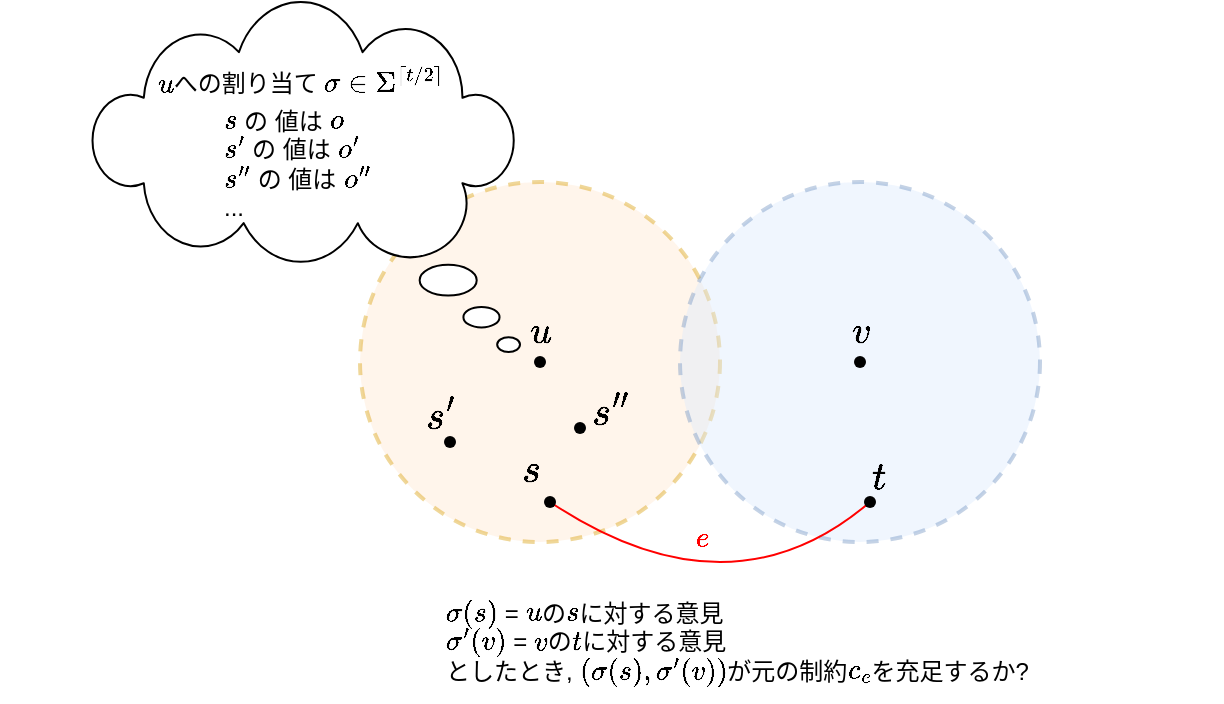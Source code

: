 <mxfile>
    <diagram id="HIEhmcnR9Q9Kx2-6N7fR" name="ページ1">
        <mxGraphModel dx="632" dy="733" grid="1" gridSize="10" guides="1" tooltips="1" connect="1" arrows="1" fold="1" page="1" pageScale="1" pageWidth="827" pageHeight="1169" math="1" shadow="0">
            <root>
                <mxCell id="0"/>
                <mxCell id="1" parent="0"/>
                <mxCell id="2" value="" style="ellipse;whiteSpace=wrap;html=1;fillColor=#ffe6cc;dashed=1;strokeColor=#d79b00;opacity=40;strokeWidth=2;" vertex="1" parent="1">
                    <mxGeometry x="309" y="190" width="180" height="180" as="geometry"/>
                </mxCell>
                <mxCell id="3" value="" style="ellipse;whiteSpace=wrap;html=1;fillColor=#dae8fc;dashed=1;strokeColor=#6c8ebf;opacity=40;strokeWidth=2;" vertex="1" parent="1">
                    <mxGeometry x="469" y="190" width="180" height="180" as="geometry"/>
                </mxCell>
                <mxCell id="5" value="" style="shape=waypoint;sketch=0;size=6;pointerEvents=1;points=[];fillColor=none;resizable=0;rotatable=0;perimeter=centerPerimeter;snapToPoint=1;" vertex="1" parent="1">
                    <mxGeometry x="389" y="270" width="20" height="20" as="geometry"/>
                </mxCell>
                <mxCell id="6" value="" style="shape=waypoint;sketch=0;size=6;pointerEvents=1;points=[];fillColor=none;resizable=0;rotatable=0;perimeter=centerPerimeter;snapToPoint=1;" vertex="1" parent="1">
                    <mxGeometry x="549" y="270" width="20" height="20" as="geometry"/>
                </mxCell>
                <mxCell id="7" value="$$u$$" style="text;html=1;align=center;verticalAlign=middle;resizable=0;points=[];autosize=1;strokeColor=none;fillColor=none;fontSize=16;" vertex="1" parent="1">
                    <mxGeometry x="364" y="250" width="70" height="30" as="geometry"/>
                </mxCell>
                <mxCell id="8" value="$$v$$" style="text;html=1;align=center;verticalAlign=middle;resizable=0;points=[];autosize=1;strokeColor=none;fillColor=none;fontSize=16;" vertex="1" parent="1">
                    <mxGeometry x="524" y="250" width="70" height="30" as="geometry"/>
                </mxCell>
                <mxCell id="9" value="" style="edgeStyle=none;orthogonalLoop=1;jettySize=auto;html=1;endArrow=none;endFill=0;strokeColor=#FF0000;strokeWidth=1;rounded=0;curved=1;entryX=0.15;entryY=0.5;entryDx=0;entryDy=0;entryPerimeter=0;exitX=0.8;exitY=0.8;exitDx=0;exitDy=0;exitPerimeter=0;fillColor=#f8cecc;" edge="1" parent="1" source="11" target="10">
                    <mxGeometry width="100" relative="1" as="geometry">
                        <mxPoint x="394" y="390" as="sourcePoint"/>
                        <mxPoint x="554" y="390" as="targetPoint"/>
                        <Array as="points">
                            <mxPoint x="494" y="410"/>
                        </Array>
                    </mxGeometry>
                </mxCell>
                <mxCell id="10" value="" style="shape=waypoint;sketch=0;size=6;pointerEvents=1;points=[];fillColor=none;resizable=0;rotatable=0;perimeter=centerPerimeter;snapToPoint=1;" vertex="1" parent="1">
                    <mxGeometry x="554" y="340" width="20" height="20" as="geometry"/>
                </mxCell>
                <mxCell id="11" value="" style="shape=waypoint;sketch=0;size=6;pointerEvents=1;points=[];fillColor=none;resizable=0;rotatable=0;perimeter=centerPerimeter;snapToPoint=1;" vertex="1" parent="1">
                    <mxGeometry x="394" y="340" width="20" height="20" as="geometry"/>
                </mxCell>
                <mxCell id="12" value="$$s$$" style="text;html=1;align=center;verticalAlign=middle;resizable=0;points=[];autosize=1;strokeColor=none;fillColor=none;fontSize=17;" vertex="1" parent="1">
                    <mxGeometry x="359" y="320" width="70" height="30" as="geometry"/>
                </mxCell>
                <mxCell id="14" value="$$t$$" style="text;html=1;align=center;verticalAlign=middle;resizable=0;points=[];autosize=1;strokeColor=none;fillColor=none;fontSize=17;" vertex="1" parent="1">
                    <mxGeometry x="533" y="323" width="70" height="30" as="geometry"/>
                </mxCell>
                <mxCell id="16" value="" style="shape=waypoint;sketch=0;size=6;pointerEvents=1;points=[];fillColor=none;resizable=0;rotatable=0;perimeter=centerPerimeter;snapToPoint=1;" vertex="1" parent="1">
                    <mxGeometry x="344" y="310" width="20" height="20" as="geometry"/>
                </mxCell>
                <mxCell id="18" value="$$s&#39;$$" style="text;html=1;align=center;verticalAlign=middle;resizable=0;points=[];autosize=1;strokeColor=none;fillColor=none;fontSize=17;" vertex="1" parent="1">
                    <mxGeometry x="314" y="292" width="70" height="30" as="geometry"/>
                </mxCell>
                <mxCell id="19" value="$$s&#39;&#39;$$" style="text;html=1;align=center;verticalAlign=middle;resizable=0;points=[];autosize=1;strokeColor=none;fillColor=none;fontSize=17;" vertex="1" parent="1">
                    <mxGeometry x="394" y="290" width="80" height="30" as="geometry"/>
                </mxCell>
                <mxCell id="21" value="" style="whiteSpace=wrap;html=1;shape=mxgraph.basic.cloud_callout;flipH=1;" vertex="1" parent="1">
                    <mxGeometry x="174" y="100" width="215" height="175" as="geometry"/>
                </mxCell>
                <mxCell id="22" value="\(s\) の 値は \(o\)&lt;div&gt;\(s&#39;\) の 値は \(o&#39;\)&lt;/div&gt;&lt;div&gt;\(s&#39;&#39;\) の 値は \(o&#39;&#39;\)&lt;/div&gt;&lt;div&gt;...&amp;nbsp;&lt;/div&gt;" style="text;html=1;align=left;verticalAlign=middle;resizable=0;points=[];autosize=1;strokeColor=none;fillColor=none;" vertex="1" parent="1">
                    <mxGeometry x="239" y="145.5" width="120" height="70" as="geometry"/>
                </mxCell>
                <mxCell id="24" value="\(u\)への割り当て \(\sigma\in\Sigma^{\lceil t/2 \rceil}\)" style="text;html=1;align=center;verticalAlign=middle;resizable=0;points=[];autosize=1;strokeColor=none;fillColor=none;" vertex="1" parent="1">
                    <mxGeometry x="129" y="125" width="300" height="30" as="geometry"/>
                </mxCell>
                <mxCell id="25" value="" style="shape=waypoint;sketch=0;size=6;pointerEvents=1;points=[];fillColor=none;resizable=0;rotatable=0;perimeter=centerPerimeter;snapToPoint=1;" vertex="1" parent="1">
                    <mxGeometry x="409" y="303" width="20" height="20" as="geometry"/>
                </mxCell>
                <mxCell id="26" value="\(\sigma(s)\) = \(u\)の\(s\)に対する意見&lt;div&gt;\(\sigma&#39;(v)\) = \(v\)の\(t\)に対する意見&lt;/div&gt;&lt;div&gt;としたとき, \((\sigma(s),\sigma&#39;(v))\)が元の制約\(c_e\)を充足するか?&lt;/div&gt;" style="text;html=1;align=left;verticalAlign=middle;resizable=0;points=[];autosize=1;strokeColor=none;fillColor=none;" vertex="1" parent="1">
                    <mxGeometry x="350" y="390" width="390" height="60" as="geometry"/>
                </mxCell>
                <mxCell id="27" value="&lt;font style=&quot;&quot;&gt;\(e\)&lt;/font&gt;" style="text;html=1;align=center;verticalAlign=middle;resizable=0;points=[];autosize=1;strokeColor=none;fillColor=none;fontColor=#FF0000;" vertex="1" parent="1">
                    <mxGeometry x="460" y="353" width="40" height="30" as="geometry"/>
                </mxCell>
            </root>
        </mxGraphModel>
    </diagram>
</mxfile>